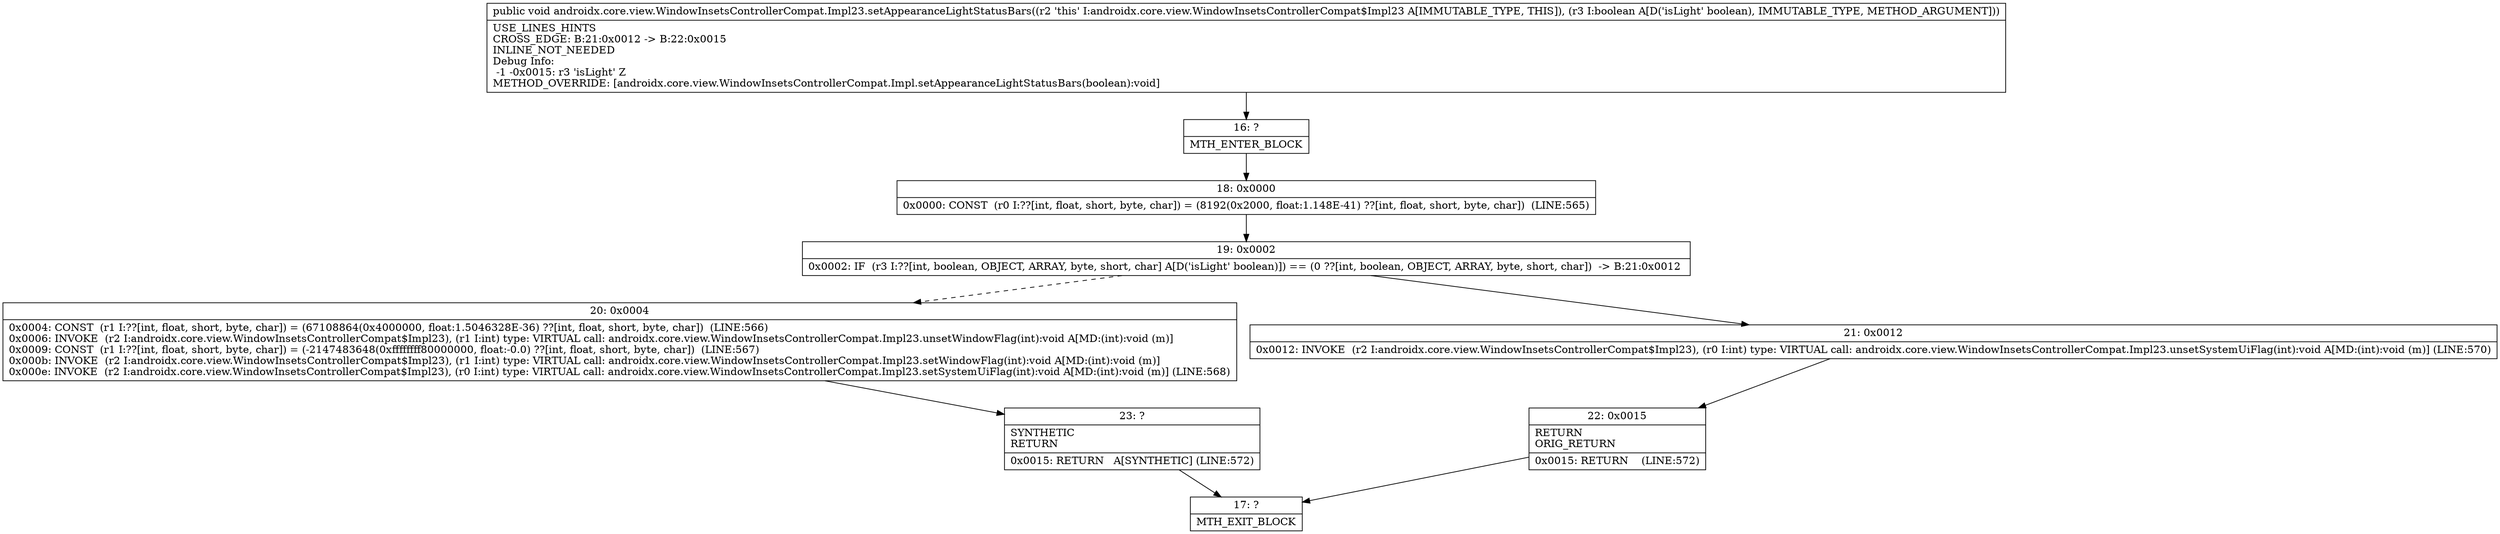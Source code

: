 digraph "CFG forandroidx.core.view.WindowInsetsControllerCompat.Impl23.setAppearanceLightStatusBars(Z)V" {
Node_16 [shape=record,label="{16\:\ ?|MTH_ENTER_BLOCK\l}"];
Node_18 [shape=record,label="{18\:\ 0x0000|0x0000: CONST  (r0 I:??[int, float, short, byte, char]) = (8192(0x2000, float:1.148E\-41) ??[int, float, short, byte, char])  (LINE:565)\l}"];
Node_19 [shape=record,label="{19\:\ 0x0002|0x0002: IF  (r3 I:??[int, boolean, OBJECT, ARRAY, byte, short, char] A[D('isLight' boolean)]) == (0 ??[int, boolean, OBJECT, ARRAY, byte, short, char])  \-\> B:21:0x0012 \l}"];
Node_20 [shape=record,label="{20\:\ 0x0004|0x0004: CONST  (r1 I:??[int, float, short, byte, char]) = (67108864(0x4000000, float:1.5046328E\-36) ??[int, float, short, byte, char])  (LINE:566)\l0x0006: INVOKE  (r2 I:androidx.core.view.WindowInsetsControllerCompat$Impl23), (r1 I:int) type: VIRTUAL call: androidx.core.view.WindowInsetsControllerCompat.Impl23.unsetWindowFlag(int):void A[MD:(int):void (m)]\l0x0009: CONST  (r1 I:??[int, float, short, byte, char]) = (\-2147483648(0xffffffff80000000, float:\-0.0) ??[int, float, short, byte, char])  (LINE:567)\l0x000b: INVOKE  (r2 I:androidx.core.view.WindowInsetsControllerCompat$Impl23), (r1 I:int) type: VIRTUAL call: androidx.core.view.WindowInsetsControllerCompat.Impl23.setWindowFlag(int):void A[MD:(int):void (m)]\l0x000e: INVOKE  (r2 I:androidx.core.view.WindowInsetsControllerCompat$Impl23), (r0 I:int) type: VIRTUAL call: androidx.core.view.WindowInsetsControllerCompat.Impl23.setSystemUiFlag(int):void A[MD:(int):void (m)] (LINE:568)\l}"];
Node_23 [shape=record,label="{23\:\ ?|SYNTHETIC\lRETURN\l|0x0015: RETURN   A[SYNTHETIC] (LINE:572)\l}"];
Node_17 [shape=record,label="{17\:\ ?|MTH_EXIT_BLOCK\l}"];
Node_21 [shape=record,label="{21\:\ 0x0012|0x0012: INVOKE  (r2 I:androidx.core.view.WindowInsetsControllerCompat$Impl23), (r0 I:int) type: VIRTUAL call: androidx.core.view.WindowInsetsControllerCompat.Impl23.unsetSystemUiFlag(int):void A[MD:(int):void (m)] (LINE:570)\l}"];
Node_22 [shape=record,label="{22\:\ 0x0015|RETURN\lORIG_RETURN\l|0x0015: RETURN    (LINE:572)\l}"];
MethodNode[shape=record,label="{public void androidx.core.view.WindowInsetsControllerCompat.Impl23.setAppearanceLightStatusBars((r2 'this' I:androidx.core.view.WindowInsetsControllerCompat$Impl23 A[IMMUTABLE_TYPE, THIS]), (r3 I:boolean A[D('isLight' boolean), IMMUTABLE_TYPE, METHOD_ARGUMENT]))  | USE_LINES_HINTS\lCROSS_EDGE: B:21:0x0012 \-\> B:22:0x0015\lINLINE_NOT_NEEDED\lDebug Info:\l  \-1 \-0x0015: r3 'isLight' Z\lMETHOD_OVERRIDE: [androidx.core.view.WindowInsetsControllerCompat.Impl.setAppearanceLightStatusBars(boolean):void]\l}"];
MethodNode -> Node_16;Node_16 -> Node_18;
Node_18 -> Node_19;
Node_19 -> Node_20[style=dashed];
Node_19 -> Node_21;
Node_20 -> Node_23;
Node_23 -> Node_17;
Node_21 -> Node_22;
Node_22 -> Node_17;
}

